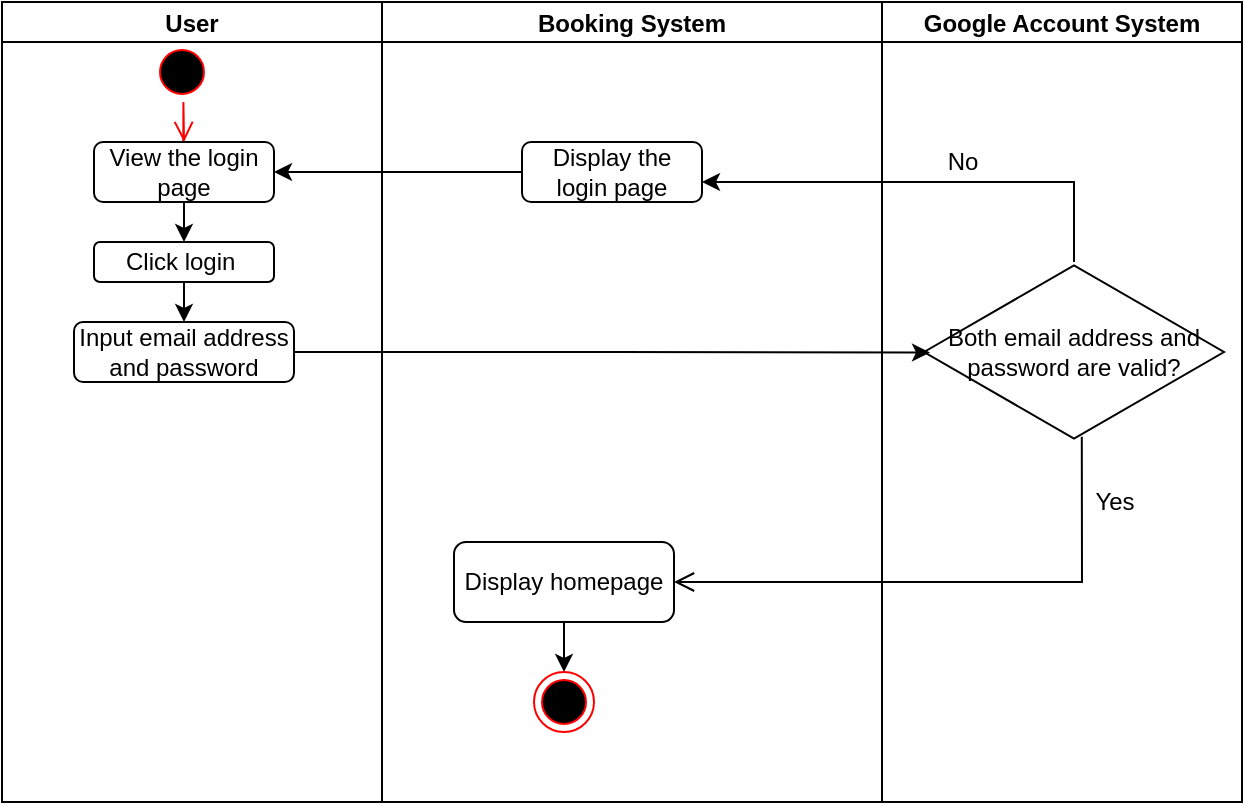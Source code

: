 <mxfile version="15.6.8" type="github" pages="4">
  <diagram id="ihaXnKKxqm40UauWojtJ" name="login">
    <mxGraphModel dx="946" dy="2840" grid="1" gridSize="10" guides="1" tooltips="1" connect="1" arrows="1" fold="1" page="1" pageScale="1" pageWidth="827" pageHeight="1169" math="0" shadow="0">
      <root>
        <mxCell id="0" />
        <mxCell id="1" parent="0" />
        <mxCell id="vORrvwc37Y7_1gI2WmOG-4" value="User" style="swimlane;startSize=20;" parent="1" vertex="1">
          <mxGeometry x="50" y="-1180" width="190" height="400" as="geometry" />
        </mxCell>
        <mxCell id="vORrvwc37Y7_1gI2WmOG-12" value="" style="ellipse;html=1;shape=startState;fillColor=#000000;strokeColor=#ff0000;" parent="vORrvwc37Y7_1gI2WmOG-4" vertex="1">
          <mxGeometry x="75" y="20" width="30" height="30" as="geometry" />
        </mxCell>
        <mxCell id="vORrvwc37Y7_1gI2WmOG-13" value="" style="edgeStyle=orthogonalEdgeStyle;html=1;verticalAlign=bottom;endArrow=open;endSize=8;strokeColor=#ff0000;rounded=0;" parent="vORrvwc37Y7_1gI2WmOG-4" edge="1">
          <mxGeometry relative="1" as="geometry">
            <mxPoint x="91" y="70" as="targetPoint" />
            <mxPoint x="90.66" y="70" as="sourcePoint" />
            <Array as="points">
              <mxPoint x="91" y="50" />
              <mxPoint x="91" y="50" />
            </Array>
          </mxGeometry>
        </mxCell>
        <mxCell id="vORrvwc37Y7_1gI2WmOG-22" style="edgeStyle=orthogonalEdgeStyle;rounded=0;orthogonalLoop=1;jettySize=auto;html=1;exitX=0.5;exitY=1;exitDx=0;exitDy=0;entryX=0.5;entryY=0;entryDx=0;entryDy=0;" parent="vORrvwc37Y7_1gI2WmOG-4" source="vORrvwc37Y7_1gI2WmOG-14" target="vORrvwc37Y7_1gI2WmOG-17" edge="1">
          <mxGeometry relative="1" as="geometry" />
        </mxCell>
        <mxCell id="vORrvwc37Y7_1gI2WmOG-14" value="Click login&amp;nbsp;" style="rounded=1;whiteSpace=wrap;html=1;" parent="vORrvwc37Y7_1gI2WmOG-4" vertex="1">
          <mxGeometry x="46" y="120" width="90" height="20" as="geometry" />
        </mxCell>
        <mxCell id="vORrvwc37Y7_1gI2WmOG-17" value="Input email address and password" style="rounded=1;whiteSpace=wrap;html=1;" parent="vORrvwc37Y7_1gI2WmOG-4" vertex="1">
          <mxGeometry x="36" y="160" width="110" height="30" as="geometry" />
        </mxCell>
        <mxCell id="vORrvwc37Y7_1gI2WmOG-33" style="edgeStyle=orthogonalEdgeStyle;rounded=0;orthogonalLoop=1;jettySize=auto;html=1;exitX=0.5;exitY=1;exitDx=0;exitDy=0;entryX=0.5;entryY=0;entryDx=0;entryDy=0;" parent="vORrvwc37Y7_1gI2WmOG-4" source="vORrvwc37Y7_1gI2WmOG-32" target="vORrvwc37Y7_1gI2WmOG-14" edge="1">
          <mxGeometry relative="1" as="geometry" />
        </mxCell>
        <mxCell id="vORrvwc37Y7_1gI2WmOG-32" value="View the login page" style="rounded=1;whiteSpace=wrap;html=1;" parent="vORrvwc37Y7_1gI2WmOG-4" vertex="1">
          <mxGeometry x="46" y="70" width="90" height="30" as="geometry" />
        </mxCell>
        <mxCell id="vORrvwc37Y7_1gI2WmOG-11" value="Booking System" style="swimlane;startSize=20;" parent="1" vertex="1">
          <mxGeometry x="240" y="-1180" width="250" height="400" as="geometry" />
        </mxCell>
        <mxCell id="vORrvwc37Y7_1gI2WmOG-29" style="edgeStyle=orthogonalEdgeStyle;rounded=0;orthogonalLoop=1;jettySize=auto;html=1;exitX=0.5;exitY=1;exitDx=0;exitDy=0;entryX=0.5;entryY=0;entryDx=0;entryDy=0;" parent="vORrvwc37Y7_1gI2WmOG-11" source="vORrvwc37Y7_1gI2WmOG-26" target="vORrvwc37Y7_1gI2WmOG-28" edge="1">
          <mxGeometry relative="1" as="geometry" />
        </mxCell>
        <mxCell id="vORrvwc37Y7_1gI2WmOG-26" value="Display homepage" style="rounded=1;whiteSpace=wrap;html=1;" parent="vORrvwc37Y7_1gI2WmOG-11" vertex="1">
          <mxGeometry x="36" y="270" width="110" height="40" as="geometry" />
        </mxCell>
        <mxCell id="vORrvwc37Y7_1gI2WmOG-28" value="" style="ellipse;html=1;shape=endState;fillColor=#000000;strokeColor=#ff0000;" parent="vORrvwc37Y7_1gI2WmOG-11" vertex="1">
          <mxGeometry x="76" y="335" width="30" height="30" as="geometry" />
        </mxCell>
        <mxCell id="vORrvwc37Y7_1gI2WmOG-34" value="Display the login page" style="rounded=1;whiteSpace=wrap;html=1;" parent="vORrvwc37Y7_1gI2WmOG-11" vertex="1">
          <mxGeometry x="70" y="70" width="90" height="30" as="geometry" />
        </mxCell>
        <mxCell id="vORrvwc37Y7_1gI2WmOG-37" value="" style="endArrow=classic;html=1;rounded=0;" parent="vORrvwc37Y7_1gI2WmOG-11" source="vORrvwc37Y7_1gI2WmOG-20" edge="1">
          <mxGeometry width="50" height="50" relative="1" as="geometry">
            <mxPoint x="380" y="70" as="sourcePoint" />
            <mxPoint x="160" y="90" as="targetPoint" />
            <Array as="points">
              <mxPoint x="346" y="90" />
            </Array>
          </mxGeometry>
        </mxCell>
        <mxCell id="vORrvwc37Y7_1gI2WmOG-19" value="Google Account System" style="swimlane;startSize=20;" parent="1" vertex="1">
          <mxGeometry x="490" y="-1180" width="180" height="400" as="geometry" />
        </mxCell>
        <mxCell id="vORrvwc37Y7_1gI2WmOG-20" value="Both email address and password are valid?" style="html=1;whiteSpace=wrap;aspect=fixed;shape=isoRectangle;" parent="vORrvwc37Y7_1gI2WmOG-19" vertex="1">
          <mxGeometry x="21" y="130" width="150" height="90" as="geometry" />
        </mxCell>
        <mxCell id="vORrvwc37Y7_1gI2WmOG-27" value="Yes" style="text;html=1;align=center;verticalAlign=middle;resizable=0;points=[];autosize=1;strokeColor=none;fillColor=none;" parent="vORrvwc37Y7_1gI2WmOG-19" vertex="1">
          <mxGeometry x="96" y="240" width="40" height="20" as="geometry" />
        </mxCell>
        <mxCell id="vORrvwc37Y7_1gI2WmOG-21" style="edgeStyle=orthogonalEdgeStyle;rounded=0;orthogonalLoop=1;jettySize=auto;html=1;exitX=1;exitY=0.5;exitDx=0;exitDy=0;entryX=0.02;entryY=0.503;entryDx=0;entryDy=0;entryPerimeter=0;" parent="1" source="vORrvwc37Y7_1gI2WmOG-17" target="vORrvwc37Y7_1gI2WmOG-20" edge="1">
          <mxGeometry relative="1" as="geometry">
            <Array as="points">
              <mxPoint x="356" y="-1005" />
              <mxPoint x="356" y="-1005" />
            </Array>
          </mxGeometry>
        </mxCell>
        <mxCell id="vORrvwc37Y7_1gI2WmOG-25" value="" style="endArrow=open;startArrow=none;endFill=0;startFill=0;endSize=8;html=1;verticalAlign=bottom;labelBackgroundColor=none;strokeWidth=1;rounded=0;exitX=0.526;exitY=0.971;exitDx=0;exitDy=0;exitPerimeter=0;" parent="1" source="vORrvwc37Y7_1gI2WmOG-20" target="vORrvwc37Y7_1gI2WmOG-26" edge="1">
          <mxGeometry width="160" relative="1" as="geometry">
            <mxPoint x="286" y="-930" as="sourcePoint" />
            <mxPoint x="221" y="-990" as="targetPoint" />
            <Array as="points">
              <mxPoint x="590" y="-890" />
            </Array>
          </mxGeometry>
        </mxCell>
        <mxCell id="vORrvwc37Y7_1gI2WmOG-38" value="No" style="text;html=1;align=center;verticalAlign=middle;resizable=0;points=[];autosize=1;strokeColor=none;fillColor=none;" parent="1" vertex="1">
          <mxGeometry x="515" y="-1110" width="30" height="20" as="geometry" />
        </mxCell>
        <mxCell id="vORrvwc37Y7_1gI2WmOG-39" value="" style="endArrow=classic;html=1;rounded=0;exitX=0;exitY=0.5;exitDx=0;exitDy=0;entryX=1;entryY=0.5;entryDx=0;entryDy=0;" parent="1" source="vORrvwc37Y7_1gI2WmOG-34" target="vORrvwc37Y7_1gI2WmOG-32" edge="1">
          <mxGeometry width="50" height="50" relative="1" as="geometry">
            <mxPoint x="320" y="-990" as="sourcePoint" />
            <mxPoint x="370" y="-1040" as="targetPoint" />
          </mxGeometry>
        </mxCell>
      </root>
    </mxGraphModel>
  </diagram>
  <diagram id="u5IDfW4Sw1TCiNxvA8xG" name="search bookings">
    <mxGraphModel dx="946" dy="502" grid="1" gridSize="10" guides="1" tooltips="1" connect="1" arrows="1" fold="1" page="1" pageScale="1" pageWidth="827" pageHeight="1169" math="0" shadow="0">
      <root>
        <mxCell id="zU0X1DT9IzwQNp6H6CbO-0" />
        <mxCell id="zU0X1DT9IzwQNp6H6CbO-1" parent="zU0X1DT9IzwQNp6H6CbO-0" />
      </root>
    </mxGraphModel>
  </diagram>
  <diagram id="bAXwlfNjFJRHvG4fwz2x" name="make bookings">
    <mxGraphModel dx="946" dy="502" grid="1" gridSize="10" guides="1" tooltips="1" connect="1" arrows="1" fold="1" page="1" pageScale="1" pageWidth="827" pageHeight="1169" math="0" shadow="0">
      <root>
        <mxCell id="hnKBW0Iv-C8jEqnTz0Rl-0" />
        <mxCell id="hnKBW0Iv-C8jEqnTz0Rl-1" parent="hnKBW0Iv-C8jEqnTz0Rl-0" />
      </root>
    </mxGraphModel>
  </diagram>
  <diagram id="Fhv41Pekuvg7iLQXIIBV" name="withdraw bookings">
    <mxGraphModel dx="946" dy="502" grid="1" gridSize="10" guides="1" tooltips="1" connect="1" arrows="1" fold="1" page="1" pageScale="1" pageWidth="827" pageHeight="1169" math="0" shadow="0">
      <root>
        <mxCell id="_l0tvzOayybOTkyBalNJ-0" />
        <mxCell id="_l0tvzOayybOTkyBalNJ-1" parent="_l0tvzOayybOTkyBalNJ-0" />
      </root>
    </mxGraphModel>
  </diagram>
</mxfile>
